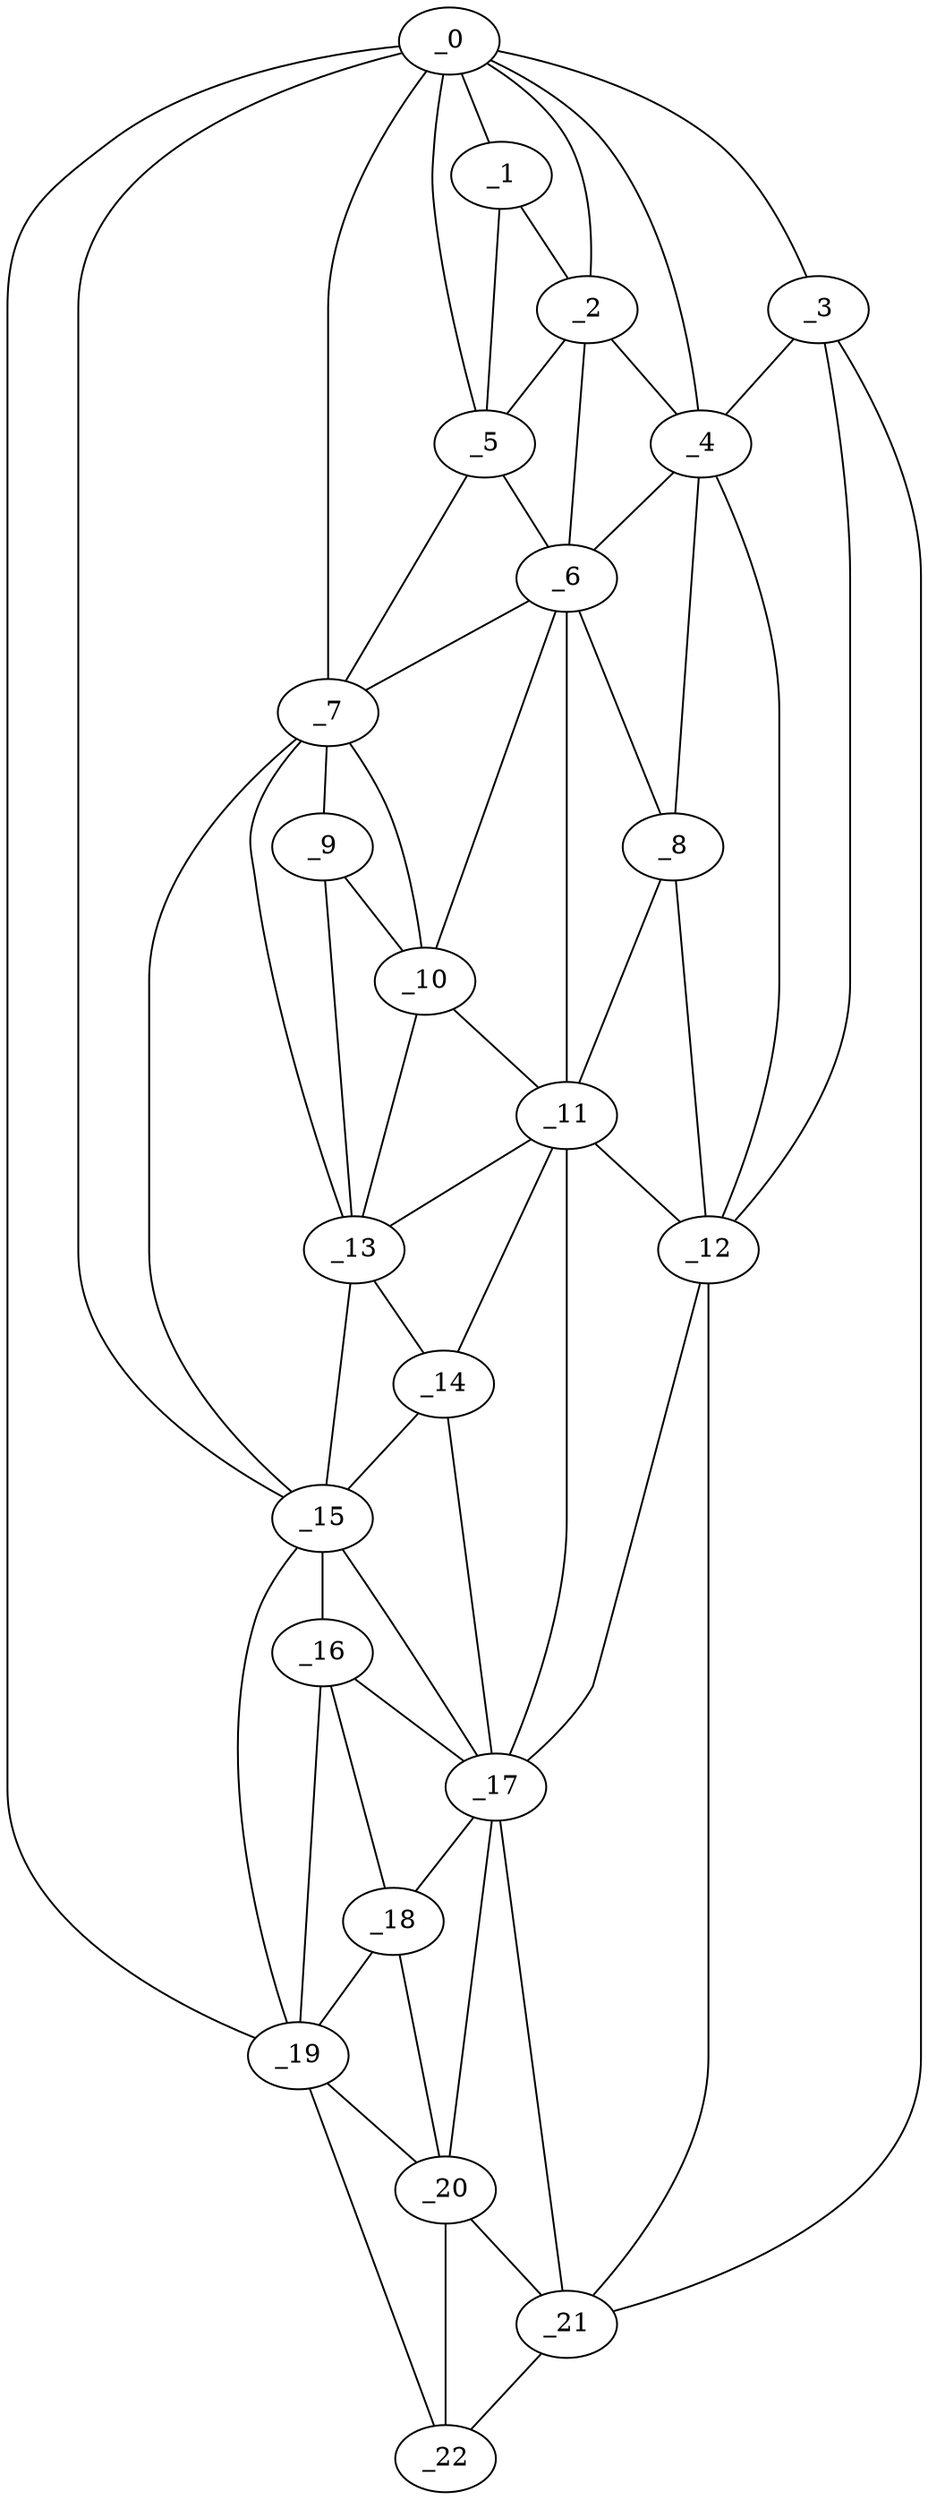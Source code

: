 graph "obj79__150.gxl" {
	_0	 [x=7,
		y=50];
	_1	 [x=27,
		y=48];
	_0 -- _1	 [valence=2];
	_2	 [x=28,
		y=52];
	_0 -- _2	 [valence=2];
	_3	 [x=30,
		y=97];
	_0 -- _3	 [valence=1];
	_4	 [x=37,
		y=67];
	_0 -- _4	 [valence=1];
	_5	 [x=39,
		y=45];
	_0 -- _5	 [valence=2];
	_7	 [x=49,
		y=43];
	_0 -- _7	 [valence=2];
	_15	 [x=80,
		y=37];
	_0 -- _15	 [valence=2];
	_19	 [x=95,
		y=34];
	_0 -- _19	 [valence=1];
	_1 -- _2	 [valence=2];
	_1 -- _5	 [valence=1];
	_2 -- _4	 [valence=1];
	_2 -- _5	 [valence=2];
	_6	 [x=45,
		y=48];
	_2 -- _6	 [valence=2];
	_3 -- _4	 [valence=2];
	_12	 [x=60,
		y=89];
	_3 -- _12	 [valence=2];
	_21	 [x=123,
		y=77];
	_3 -- _21	 [valence=1];
	_4 -- _6	 [valence=2];
	_8	 [x=50,
		y=65];
	_4 -- _8	 [valence=2];
	_4 -- _12	 [valence=2];
	_5 -- _6	 [valence=1];
	_5 -- _7	 [valence=1];
	_6 -- _7	 [valence=2];
	_6 -- _8	 [valence=2];
	_10	 [x=57,
		y=46];
	_6 -- _10	 [valence=2];
	_11	 [x=57,
		y=63];
	_6 -- _11	 [valence=2];
	_9	 [x=57,
		y=42];
	_7 -- _9	 [valence=1];
	_7 -- _10	 [valence=1];
	_13	 [x=67,
		y=40];
	_7 -- _13	 [valence=2];
	_7 -- _15	 [valence=2];
	_8 -- _11	 [valence=2];
	_8 -- _12	 [valence=2];
	_9 -- _10	 [valence=2];
	_9 -- _13	 [valence=2];
	_10 -- _11	 [valence=1];
	_10 -- _13	 [valence=1];
	_11 -- _12	 [valence=2];
	_11 -- _13	 [valence=2];
	_14	 [x=71,
		y=40];
	_11 -- _14	 [valence=2];
	_17	 [x=87,
		y=41];
	_11 -- _17	 [valence=2];
	_12 -- _17	 [valence=2];
	_12 -- _21	 [valence=2];
	_13 -- _14	 [valence=1];
	_13 -- _15	 [valence=2];
	_14 -- _15	 [valence=1];
	_14 -- _17	 [valence=2];
	_16	 [x=86,
		y=36];
	_15 -- _16	 [valence=2];
	_15 -- _17	 [valence=2];
	_15 -- _19	 [valence=2];
	_16 -- _17	 [valence=2];
	_18	 [x=91,
		y=39];
	_16 -- _18	 [valence=2];
	_16 -- _19	 [valence=2];
	_17 -- _18	 [valence=2];
	_20	 [x=100,
		y=38];
	_17 -- _20	 [valence=2];
	_17 -- _21	 [valence=2];
	_18 -- _19	 [valence=1];
	_18 -- _20	 [valence=1];
	_19 -- _20	 [valence=2];
	_22	 [x=125,
		y=44];
	_19 -- _22	 [valence=1];
	_20 -- _21	 [valence=2];
	_20 -- _22	 [valence=2];
	_21 -- _22	 [valence=1];
}
